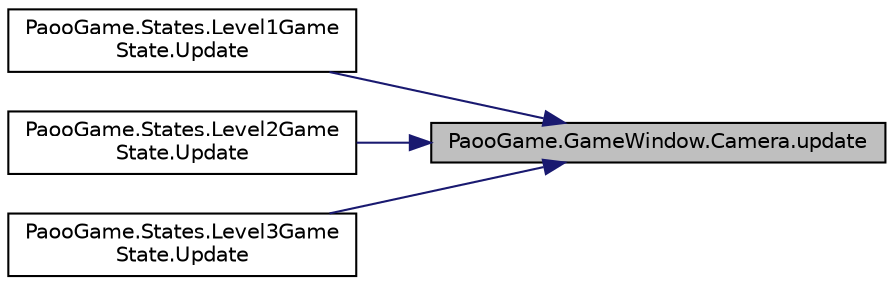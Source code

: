 digraph "PaooGame.GameWindow.Camera.update"
{
 // LATEX_PDF_SIZE
  edge [fontname="Helvetica",fontsize="10",labelfontname="Helvetica",labelfontsize="10"];
  node [fontname="Helvetica",fontsize="10",shape=record];
  rankdir="RL";
  Node1 [label="PaooGame.GameWindow.Camera.update",height=0.2,width=0.4,color="black", fillcolor="grey75", style="filled", fontcolor="black",tooltip="Schimba coordonate unde trebuie sa fie camera(pe ox)"];
  Node1 -> Node2 [dir="back",color="midnightblue",fontsize="10",style="solid"];
  Node2 [label="PaooGame.States.Level1Game\lState.Update",height=0.2,width=0.4,color="black", fillcolor="white", style="filled",URL="$class_paoo_game_1_1_states_1_1_level1_game_state.html#adcfbf27e52b7e7678289dff4b33b04eb",tooltip="Actualizeaza starea curenta a meniului."];
  Node1 -> Node3 [dir="back",color="midnightblue",fontsize="10",style="solid"];
  Node3 [label="PaooGame.States.Level2Game\lState.Update",height=0.2,width=0.4,color="black", fillcolor="white", style="filled",URL="$class_paoo_game_1_1_states_1_1_level2_game_state.html#a6941f67fbe2b052f12bdb91f220780f6",tooltip="Actualizeaza starea curenta a nivelului 2."];
  Node1 -> Node4 [dir="back",color="midnightblue",fontsize="10",style="solid"];
  Node4 [label="PaooGame.States.Level3Game\lState.Update",height=0.2,width=0.4,color="black", fillcolor="white", style="filled",URL="$class_paoo_game_1_1_states_1_1_level3_game_state.html#ab95ee73d642506adb84fb58bb63b9866",tooltip="Actualizeaza starea curenta a nivelului."];
}
